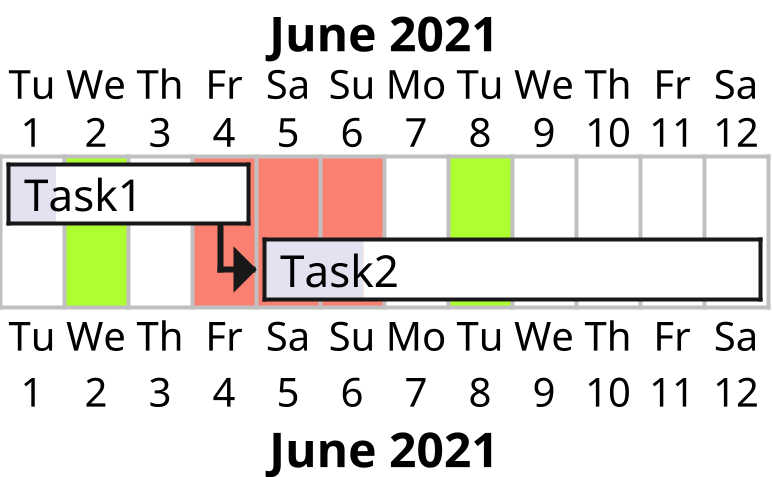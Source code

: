@startgantt

Project starts 2021-06-01

scale 1200*900

projectscale daily

2021-06-04 to 2021-06-06 are colored in salmon
2021-06-02 is colored in GreenYellow/Green
2021-06-08 is colored in GreenYellow/Green

[Task1] as [t1] lasts 4 days and starts 2021-06-01
[Task2] as [t2] lasts 8 days and starts at [t1]'s end

[t1] is 20% completed
[t2] is 20% completed



@endgantt